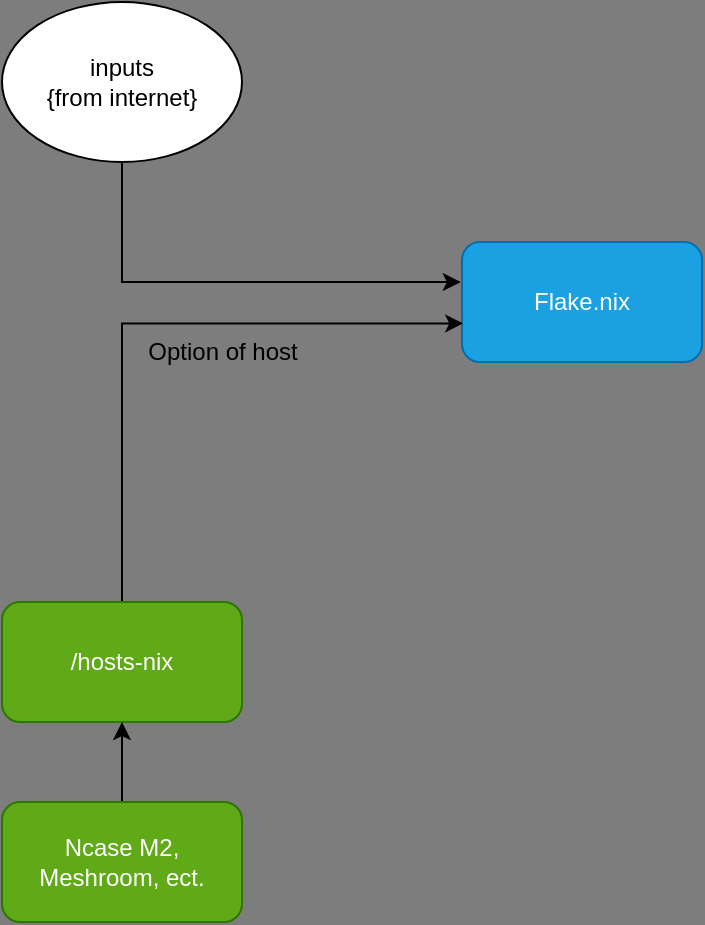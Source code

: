 <mxfile version="26.0.6">
  <diagram name="Page-1" id="JVvLZGwj4mTaaCQ5iZFU">
    <mxGraphModel dx="1027" dy="921" grid="1" gridSize="10" guides="1" tooltips="1" connect="1" arrows="1" fold="1" page="1" pageScale="1" pageWidth="850" pageHeight="1100" background="light-dark(#7D7D7D,#000000)" math="0" shadow="0">
      <root>
        <mxCell id="0" />
        <mxCell id="1" parent="0" />
        <mxCell id="uszU5f1bQ0AOLVt4XQ8s-1" value="Flake.nix" style="rounded=1;whiteSpace=wrap;html=1;fillColor=#1ba1e2;fontColor=#ffffff;strokeColor=#006EAF;" vertex="1" parent="1">
          <mxGeometry x="240" y="130" width="120" height="60" as="geometry" />
        </mxCell>
        <mxCell id="uszU5f1bQ0AOLVt4XQ8s-5" value="" style="edgeStyle=orthogonalEdgeStyle;rounded=0;orthogonalLoop=1;jettySize=auto;html=1;entryX=-0.005;entryY=0.326;entryDx=0;entryDy=0;exitX=0.5;exitY=1;exitDx=0;exitDy=0;entryPerimeter=0;" edge="1" parent="1" source="uszU5f1bQ0AOLVt4XQ8s-2" target="uszU5f1bQ0AOLVt4XQ8s-1">
          <mxGeometry relative="1" as="geometry">
            <mxPoint x="240" y="550" as="targetPoint" />
            <Array as="points">
              <mxPoint x="70" y="150" />
              <mxPoint x="239" y="150" />
            </Array>
          </mxGeometry>
        </mxCell>
        <mxCell id="uszU5f1bQ0AOLVt4XQ8s-2" value="inputs&lt;div&gt;{from internet}&lt;/div&gt;" style="ellipse;whiteSpace=wrap;html=1;fillColor=light-dark(#FFFFFF,#5C5C5C);" vertex="1" parent="1">
          <mxGeometry x="10" y="10" width="120" height="80" as="geometry" />
        </mxCell>
        <mxCell id="uszU5f1bQ0AOLVt4XQ8s-12" style="edgeStyle=orthogonalEdgeStyle;rounded=0;orthogonalLoop=1;jettySize=auto;html=1;exitX=0.5;exitY=0;exitDx=0;exitDy=0;entryX=0.005;entryY=0.679;entryDx=0;entryDy=0;entryPerimeter=0;" edge="1" parent="1" source="uszU5f1bQ0AOLVt4XQ8s-10" target="uszU5f1bQ0AOLVt4XQ8s-1">
          <mxGeometry relative="1" as="geometry">
            <Array as="points">
              <mxPoint x="70" y="171" />
            </Array>
          </mxGeometry>
        </mxCell>
        <mxCell id="uszU5f1bQ0AOLVt4XQ8s-10" value="/hosts-nix" style="rounded=1;whiteSpace=wrap;html=1;fillColor=#60a917;fontColor=#ffffff;strokeColor=#2D7600;" vertex="1" parent="1">
          <mxGeometry x="10" y="310" width="120" height="60" as="geometry" />
        </mxCell>
        <mxCell id="uszU5f1bQ0AOLVt4XQ8s-15" value="Option of host" style="text;html=1;align=center;verticalAlign=middle;resizable=0;points=[];autosize=1;strokeColor=none;fillColor=none;" vertex="1" parent="1">
          <mxGeometry x="70" y="170" width="100" height="30" as="geometry" />
        </mxCell>
        <mxCell id="uszU5f1bQ0AOLVt4XQ8s-18" style="edgeStyle=orthogonalEdgeStyle;rounded=0;orthogonalLoop=1;jettySize=auto;html=1;exitX=0.5;exitY=0;exitDx=0;exitDy=0;entryX=0.5;entryY=1;entryDx=0;entryDy=0;" edge="1" parent="1" source="uszU5f1bQ0AOLVt4XQ8s-17" target="uszU5f1bQ0AOLVt4XQ8s-10">
          <mxGeometry relative="1" as="geometry" />
        </mxCell>
        <mxCell id="uszU5f1bQ0AOLVt4XQ8s-17" value="Ncase M2, Meshroom, ect." style="rounded=1;whiteSpace=wrap;html=1;fillColor=#60a917;fontColor=#ffffff;strokeColor=#2D7600;" vertex="1" parent="1">
          <mxGeometry x="10" y="410" width="120" height="60" as="geometry" />
        </mxCell>
      </root>
    </mxGraphModel>
  </diagram>
</mxfile>
